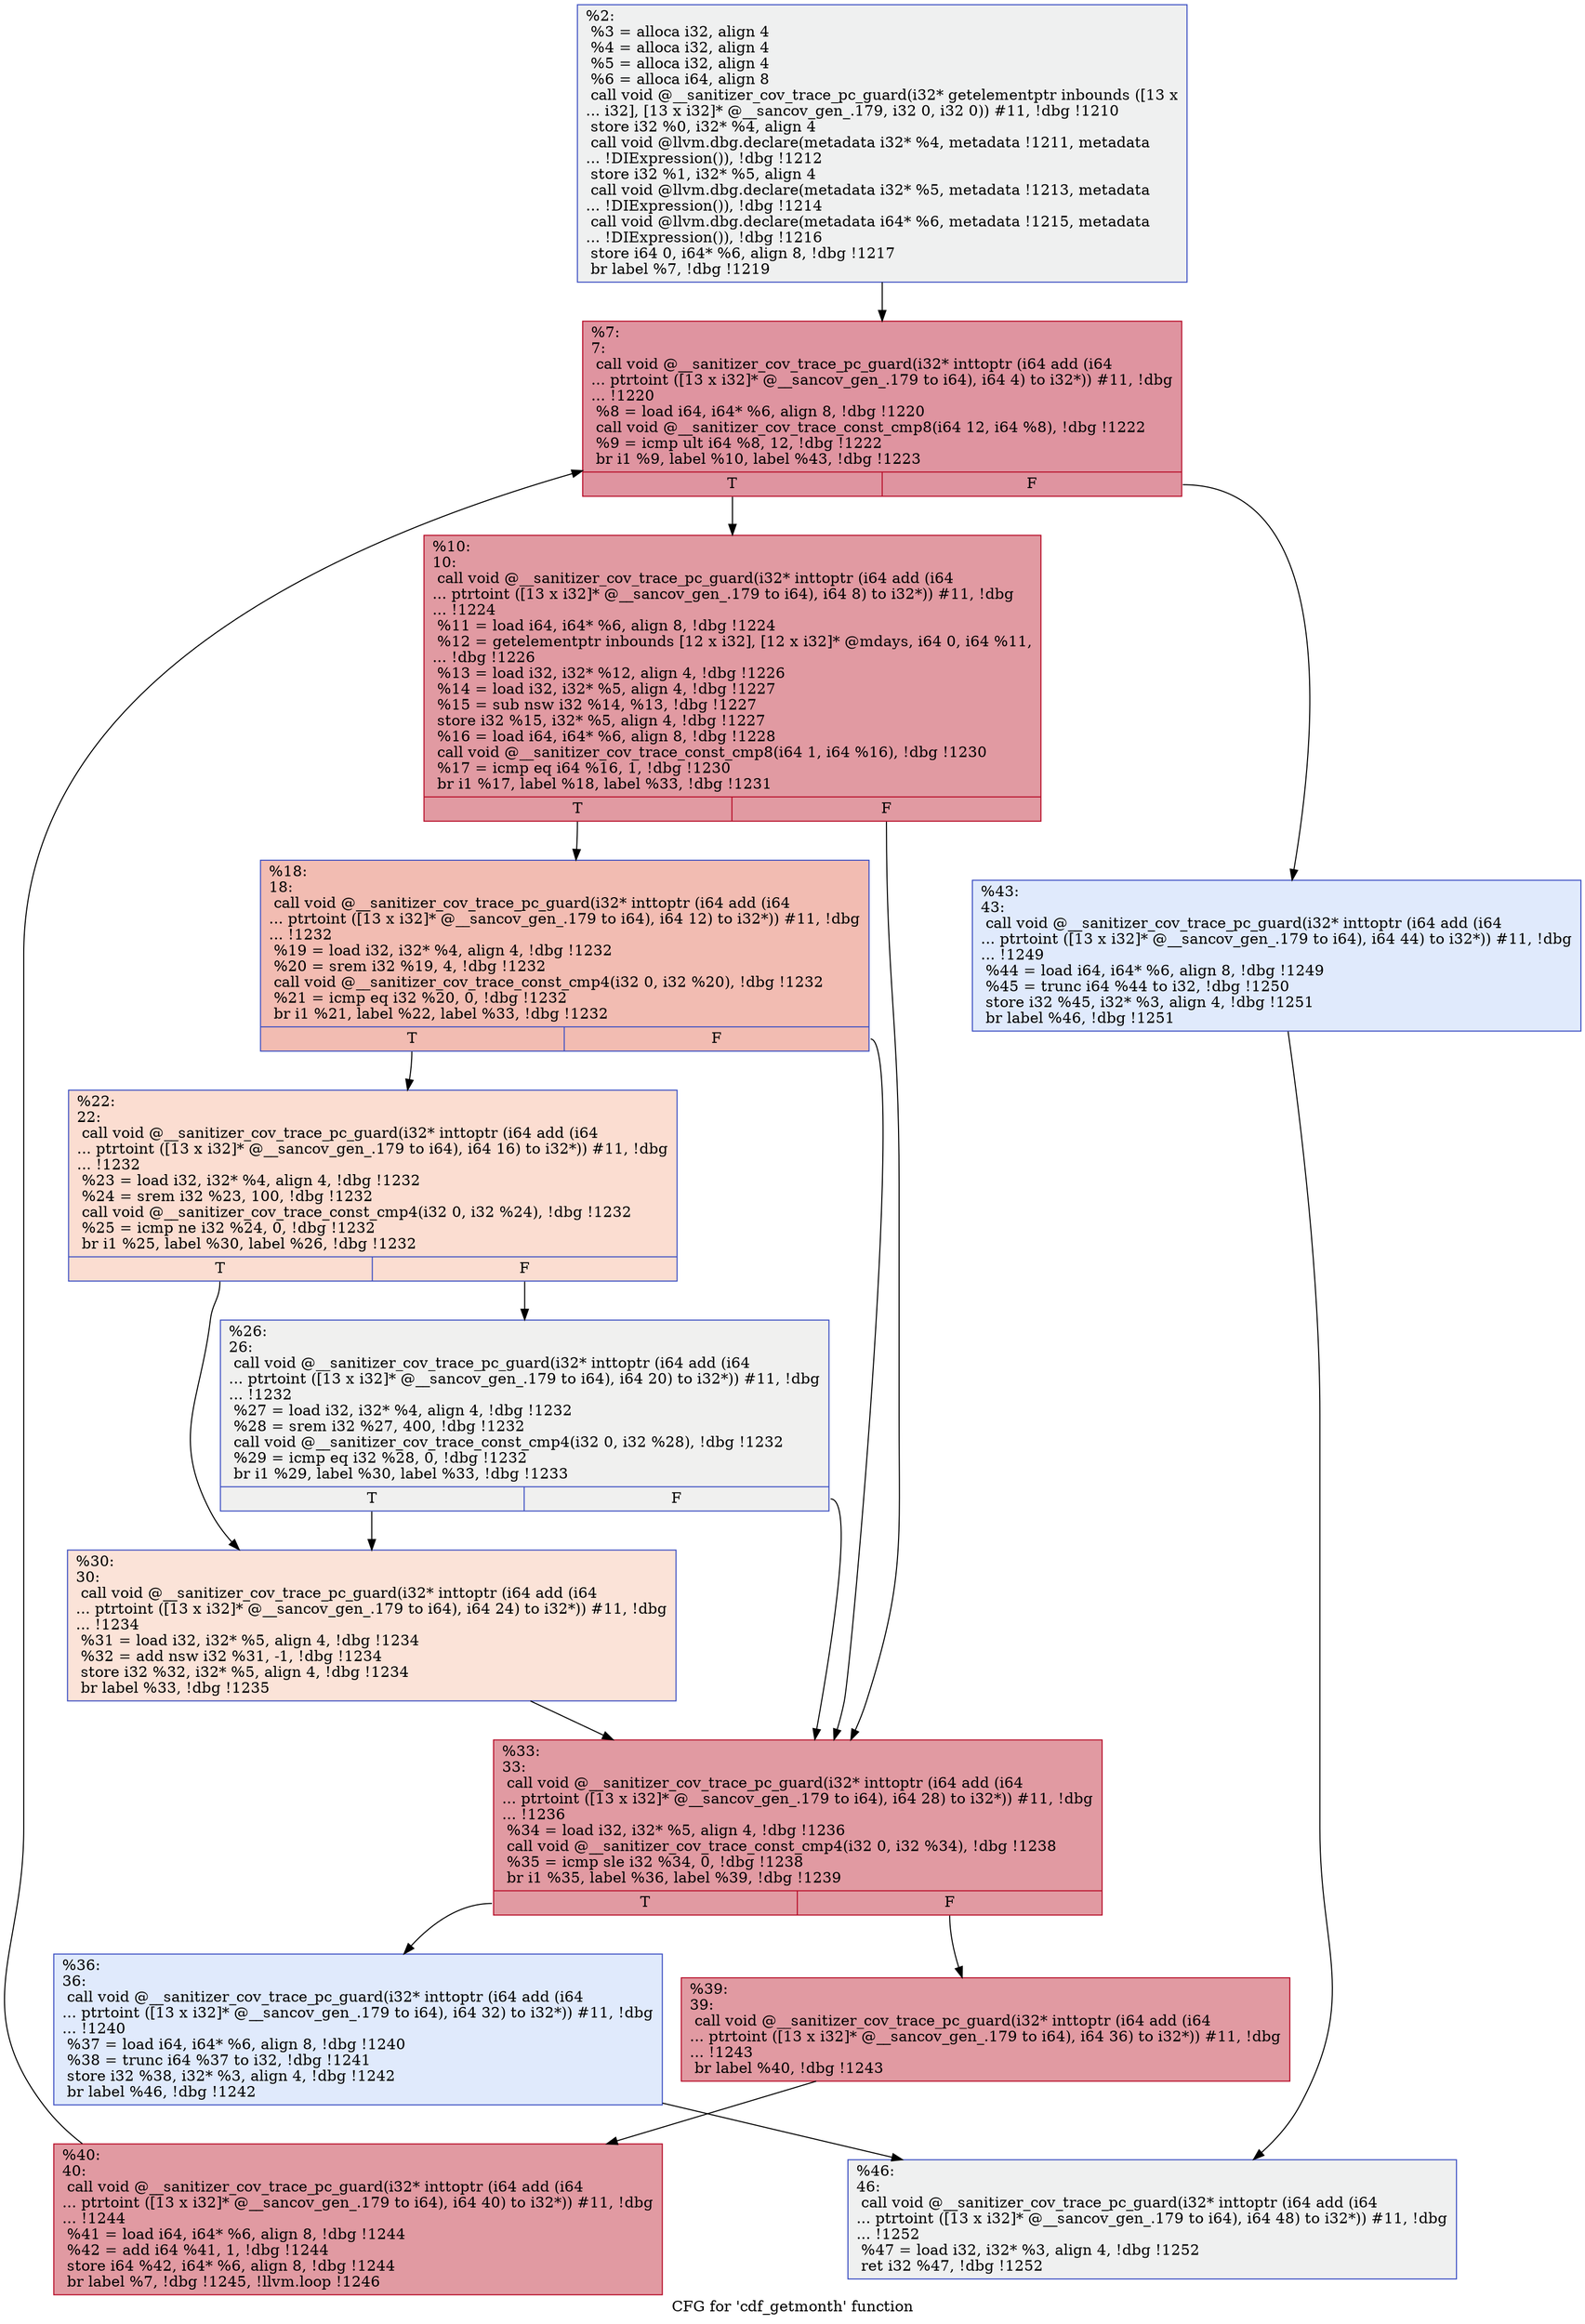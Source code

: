 digraph "CFG for 'cdf_getmonth' function" {
	label="CFG for 'cdf_getmonth' function";

	Node0x564cce540b10 [shape=record,color="#3d50c3ff", style=filled, fillcolor="#dbdcde70",label="{%2:\l  %3 = alloca i32, align 4\l  %4 = alloca i32, align 4\l  %5 = alloca i32, align 4\l  %6 = alloca i64, align 8\l  call void @__sanitizer_cov_trace_pc_guard(i32* getelementptr inbounds ([13 x\l... i32], [13 x i32]* @__sancov_gen_.179, i32 0, i32 0)) #11, !dbg !1210\l  store i32 %0, i32* %4, align 4\l  call void @llvm.dbg.declare(metadata i32* %4, metadata !1211, metadata\l... !DIExpression()), !dbg !1212\l  store i32 %1, i32* %5, align 4\l  call void @llvm.dbg.declare(metadata i32* %5, metadata !1213, metadata\l... !DIExpression()), !dbg !1214\l  call void @llvm.dbg.declare(metadata i64* %6, metadata !1215, metadata\l... !DIExpression()), !dbg !1216\l  store i64 0, i64* %6, align 8, !dbg !1217\l  br label %7, !dbg !1219\l}"];
	Node0x564cce540b10 -> Node0x564cce540c30;
	Node0x564cce540c30 [shape=record,color="#b70d28ff", style=filled, fillcolor="#b70d2870",label="{%7:\l7:                                                \l  call void @__sanitizer_cov_trace_pc_guard(i32* inttoptr (i64 add (i64\l... ptrtoint ([13 x i32]* @__sancov_gen_.179 to i64), i64 4) to i32*)) #11, !dbg\l... !1220\l  %8 = load i64, i64* %6, align 8, !dbg !1220\l  call void @__sanitizer_cov_trace_const_cmp8(i64 12, i64 %8), !dbg !1222\l  %9 = icmp ult i64 %8, 12, !dbg !1222\l  br i1 %9, label %10, label %43, !dbg !1223\l|{<s0>T|<s1>F}}"];
	Node0x564cce540c30:s0 -> Node0x564cce540c80;
	Node0x564cce540c30:s1 -> Node0x564cce540f50;
	Node0x564cce540c80 [shape=record,color="#b70d28ff", style=filled, fillcolor="#bb1b2c70",label="{%10:\l10:                                               \l  call void @__sanitizer_cov_trace_pc_guard(i32* inttoptr (i64 add (i64\l... ptrtoint ([13 x i32]* @__sancov_gen_.179 to i64), i64 8) to i32*)) #11, !dbg\l... !1224\l  %11 = load i64, i64* %6, align 8, !dbg !1224\l  %12 = getelementptr inbounds [12 x i32], [12 x i32]* @mdays, i64 0, i64 %11,\l... !dbg !1226\l  %13 = load i32, i32* %12, align 4, !dbg !1226\l  %14 = load i32, i32* %5, align 4, !dbg !1227\l  %15 = sub nsw i32 %14, %13, !dbg !1227\l  store i32 %15, i32* %5, align 4, !dbg !1227\l  %16 = load i64, i64* %6, align 8, !dbg !1228\l  call void @__sanitizer_cov_trace_const_cmp8(i64 1, i64 %16), !dbg !1230\l  %17 = icmp eq i64 %16, 1, !dbg !1230\l  br i1 %17, label %18, label %33, !dbg !1231\l|{<s0>T|<s1>F}}"];
	Node0x564cce540c80:s0 -> Node0x564cce540cd0;
	Node0x564cce540c80:s1 -> Node0x564cce540e10;
	Node0x564cce540cd0 [shape=record,color="#3d50c3ff", style=filled, fillcolor="#e1675170",label="{%18:\l18:                                               \l  call void @__sanitizer_cov_trace_pc_guard(i32* inttoptr (i64 add (i64\l... ptrtoint ([13 x i32]* @__sancov_gen_.179 to i64), i64 12) to i32*)) #11, !dbg\l... !1232\l  %19 = load i32, i32* %4, align 4, !dbg !1232\l  %20 = srem i32 %19, 4, !dbg !1232\l  call void @__sanitizer_cov_trace_const_cmp4(i32 0, i32 %20), !dbg !1232\l  %21 = icmp eq i32 %20, 0, !dbg !1232\l  br i1 %21, label %22, label %33, !dbg !1232\l|{<s0>T|<s1>F}}"];
	Node0x564cce540cd0:s0 -> Node0x564cce540d20;
	Node0x564cce540cd0:s1 -> Node0x564cce540e10;
	Node0x564cce540d20 [shape=record,color="#3d50c3ff", style=filled, fillcolor="#f7b39670",label="{%22:\l22:                                               \l  call void @__sanitizer_cov_trace_pc_guard(i32* inttoptr (i64 add (i64\l... ptrtoint ([13 x i32]* @__sancov_gen_.179 to i64), i64 16) to i32*)) #11, !dbg\l... !1232\l  %23 = load i32, i32* %4, align 4, !dbg !1232\l  %24 = srem i32 %23, 100, !dbg !1232\l  call void @__sanitizer_cov_trace_const_cmp4(i32 0, i32 %24), !dbg !1232\l  %25 = icmp ne i32 %24, 0, !dbg !1232\l  br i1 %25, label %30, label %26, !dbg !1232\l|{<s0>T|<s1>F}}"];
	Node0x564cce540d20:s0 -> Node0x564cce540dc0;
	Node0x564cce540d20:s1 -> Node0x564cce540d70;
	Node0x564cce540d70 [shape=record,color="#3d50c3ff", style=filled, fillcolor="#dedcdb70",label="{%26:\l26:                                               \l  call void @__sanitizer_cov_trace_pc_guard(i32* inttoptr (i64 add (i64\l... ptrtoint ([13 x i32]* @__sancov_gen_.179 to i64), i64 20) to i32*)) #11, !dbg\l... !1232\l  %27 = load i32, i32* %4, align 4, !dbg !1232\l  %28 = srem i32 %27, 400, !dbg !1232\l  call void @__sanitizer_cov_trace_const_cmp4(i32 0, i32 %28), !dbg !1232\l  %29 = icmp eq i32 %28, 0, !dbg !1232\l  br i1 %29, label %30, label %33, !dbg !1233\l|{<s0>T|<s1>F}}"];
	Node0x564cce540d70:s0 -> Node0x564cce540dc0;
	Node0x564cce540d70:s1 -> Node0x564cce540e10;
	Node0x564cce540dc0 [shape=record,color="#3d50c3ff", style=filled, fillcolor="#f6bfa670",label="{%30:\l30:                                               \l  call void @__sanitizer_cov_trace_pc_guard(i32* inttoptr (i64 add (i64\l... ptrtoint ([13 x i32]* @__sancov_gen_.179 to i64), i64 24) to i32*)) #11, !dbg\l... !1234\l  %31 = load i32, i32* %5, align 4, !dbg !1234\l  %32 = add nsw i32 %31, -1, !dbg !1234\l  store i32 %32, i32* %5, align 4, !dbg !1234\l  br label %33, !dbg !1235\l}"];
	Node0x564cce540dc0 -> Node0x564cce540e10;
	Node0x564cce540e10 [shape=record,color="#b70d28ff", style=filled, fillcolor="#bb1b2c70",label="{%33:\l33:                                               \l  call void @__sanitizer_cov_trace_pc_guard(i32* inttoptr (i64 add (i64\l... ptrtoint ([13 x i32]* @__sancov_gen_.179 to i64), i64 28) to i32*)) #11, !dbg\l... !1236\l  %34 = load i32, i32* %5, align 4, !dbg !1236\l  call void @__sanitizer_cov_trace_const_cmp4(i32 0, i32 %34), !dbg !1238\l  %35 = icmp sle i32 %34, 0, !dbg !1238\l  br i1 %35, label %36, label %39, !dbg !1239\l|{<s0>T|<s1>F}}"];
	Node0x564cce540e10:s0 -> Node0x564cce540e60;
	Node0x564cce540e10:s1 -> Node0x564cce540eb0;
	Node0x564cce540e60 [shape=record,color="#3d50c3ff", style=filled, fillcolor="#b9d0f970",label="{%36:\l36:                                               \l  call void @__sanitizer_cov_trace_pc_guard(i32* inttoptr (i64 add (i64\l... ptrtoint ([13 x i32]* @__sancov_gen_.179 to i64), i64 32) to i32*)) #11, !dbg\l... !1240\l  %37 = load i64, i64* %6, align 8, !dbg !1240\l  %38 = trunc i64 %37 to i32, !dbg !1241\l  store i32 %38, i32* %3, align 4, !dbg !1242\l  br label %46, !dbg !1242\l}"];
	Node0x564cce540e60 -> Node0x564cce540fa0;
	Node0x564cce540eb0 [shape=record,color="#b70d28ff", style=filled, fillcolor="#bb1b2c70",label="{%39:\l39:                                               \l  call void @__sanitizer_cov_trace_pc_guard(i32* inttoptr (i64 add (i64\l... ptrtoint ([13 x i32]* @__sancov_gen_.179 to i64), i64 36) to i32*)) #11, !dbg\l... !1243\l  br label %40, !dbg !1243\l}"];
	Node0x564cce540eb0 -> Node0x564cce540f00;
	Node0x564cce540f00 [shape=record,color="#b70d28ff", style=filled, fillcolor="#bb1b2c70",label="{%40:\l40:                                               \l  call void @__sanitizer_cov_trace_pc_guard(i32* inttoptr (i64 add (i64\l... ptrtoint ([13 x i32]* @__sancov_gen_.179 to i64), i64 40) to i32*)) #11, !dbg\l... !1244\l  %41 = load i64, i64* %6, align 8, !dbg !1244\l  %42 = add i64 %41, 1, !dbg !1244\l  store i64 %42, i64* %6, align 8, !dbg !1244\l  br label %7, !dbg !1245, !llvm.loop !1246\l}"];
	Node0x564cce540f00 -> Node0x564cce540c30;
	Node0x564cce540f50 [shape=record,color="#3d50c3ff", style=filled, fillcolor="#b9d0f970",label="{%43:\l43:                                               \l  call void @__sanitizer_cov_trace_pc_guard(i32* inttoptr (i64 add (i64\l... ptrtoint ([13 x i32]* @__sancov_gen_.179 to i64), i64 44) to i32*)) #11, !dbg\l... !1249\l  %44 = load i64, i64* %6, align 8, !dbg !1249\l  %45 = trunc i64 %44 to i32, !dbg !1250\l  store i32 %45, i32* %3, align 4, !dbg !1251\l  br label %46, !dbg !1251\l}"];
	Node0x564cce540f50 -> Node0x564cce540fa0;
	Node0x564cce540fa0 [shape=record,color="#3d50c3ff", style=filled, fillcolor="#dbdcde70",label="{%46:\l46:                                               \l  call void @__sanitizer_cov_trace_pc_guard(i32* inttoptr (i64 add (i64\l... ptrtoint ([13 x i32]* @__sancov_gen_.179 to i64), i64 48) to i32*)) #11, !dbg\l... !1252\l  %47 = load i32, i32* %3, align 4, !dbg !1252\l  ret i32 %47, !dbg !1252\l}"];
}
